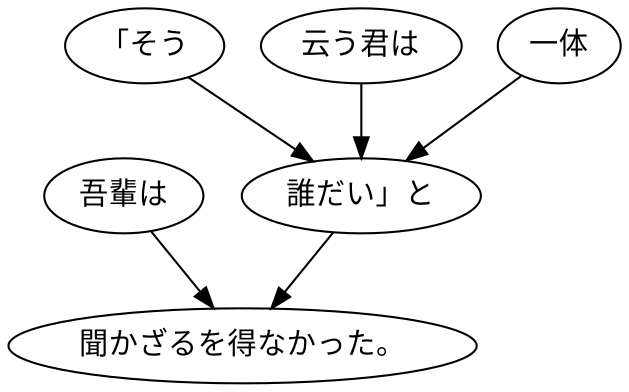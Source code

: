digraph graph211 {
	node0 [label="吾輩は"];
	node1 [label="「そう"];
	node2 [label="云う君は"];
	node3 [label="一体"];
	node4 [label="誰だい」と"];
	node5 [label="聞かざるを得なかった。"];
	node0 -> node5;
	node1 -> node4;
	node2 -> node4;
	node3 -> node4;
	node4 -> node5;
}
